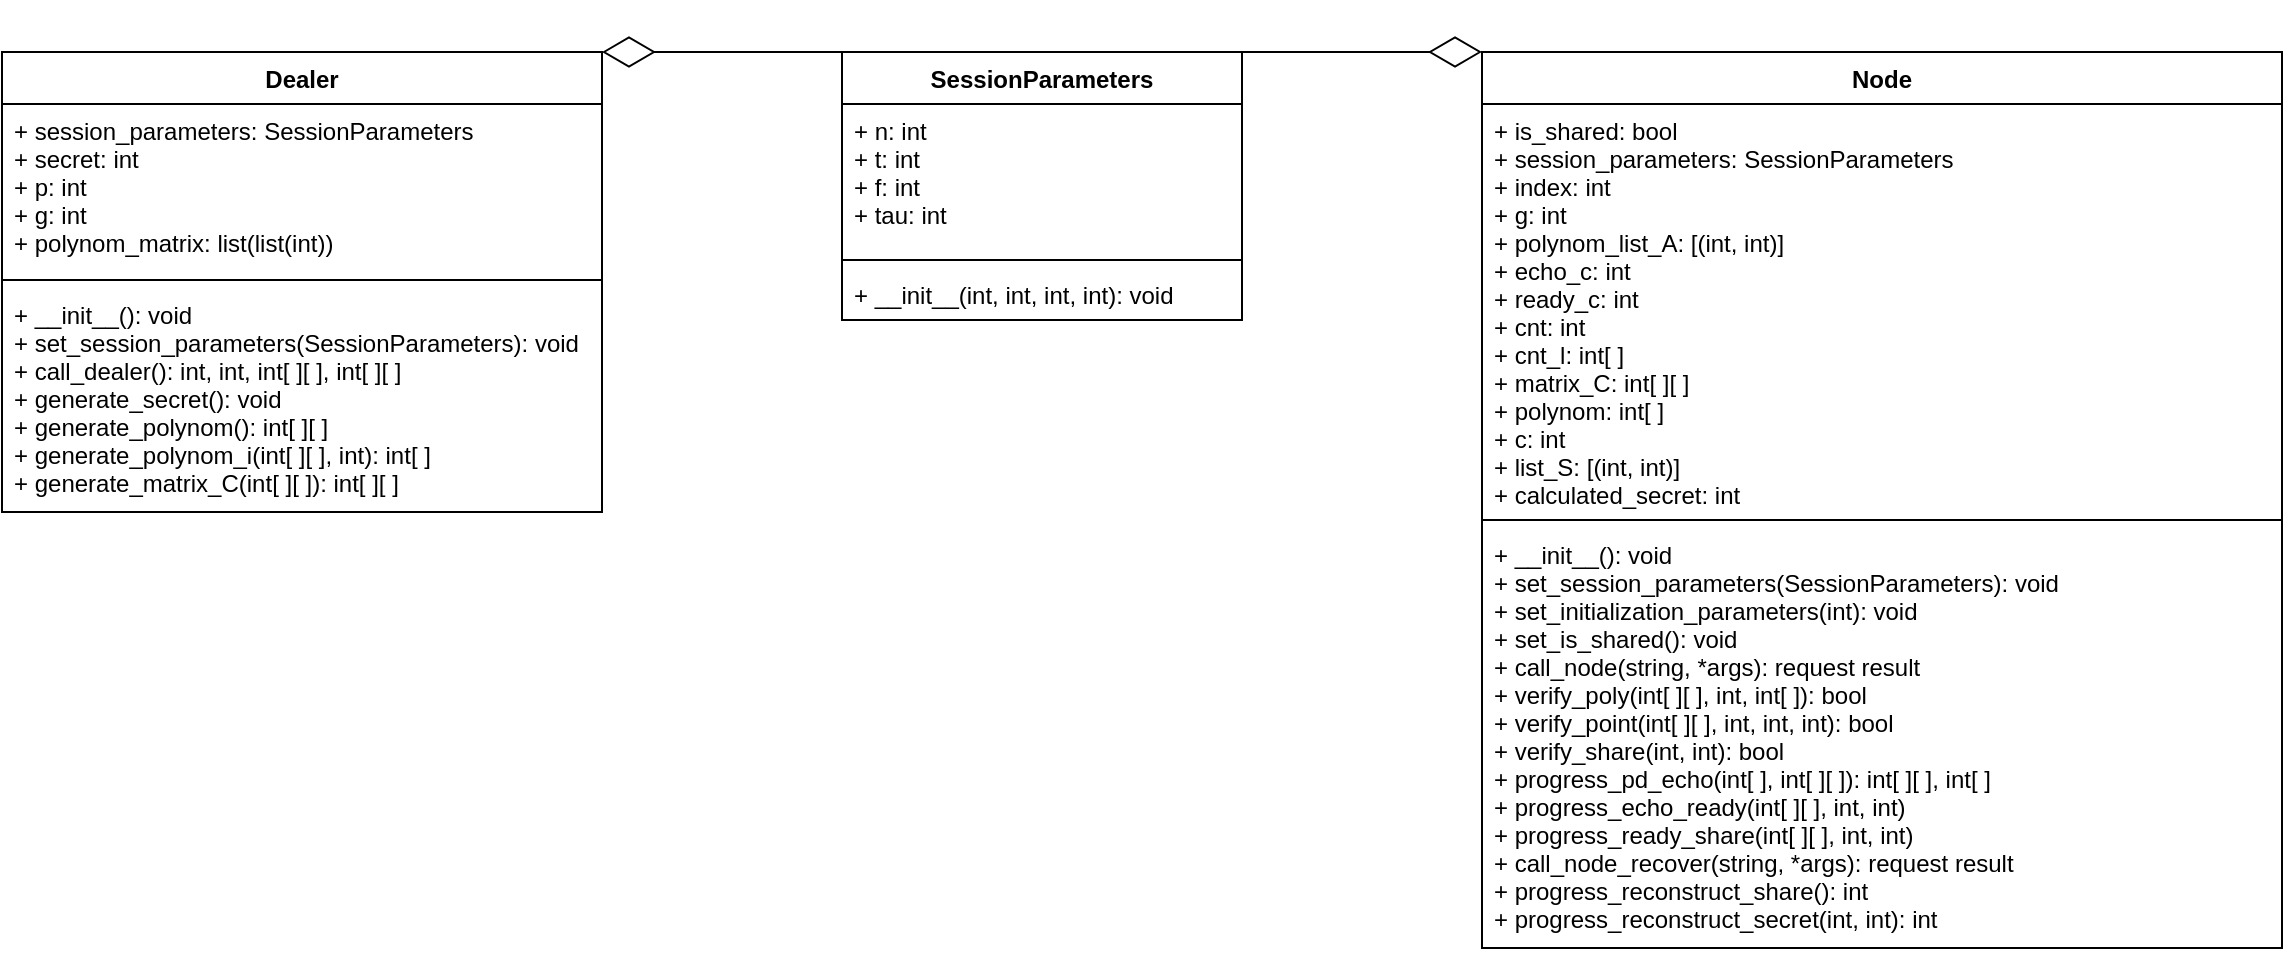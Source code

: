 <mxfile version="14.2.9" type="device"><diagram id="oq_AdYA1cr90L4y_smDF" name="Page-1"><mxGraphModel dx="1678" dy="580" grid="0" gridSize="10" guides="1" tooltips="1" connect="1" arrows="1" fold="1" page="0" pageScale="1" pageWidth="827" pageHeight="1169" math="0" shadow="0"><root><mxCell id="0"/><mxCell id="1" parent="0"/><mxCell id="EDRfsK0vl1KSSNkKjXUm-5" value="Dealer" style="swimlane;fontStyle=1;align=center;verticalAlign=top;childLayout=stackLayout;horizontal=1;startSize=26;horizontalStack=0;resizeParent=1;resizeParentMax=0;resizeLast=0;collapsible=1;marginBottom=0;" vertex="1" parent="1"><mxGeometry x="-100" y="40" width="300" height="230" as="geometry"/></mxCell><mxCell id="EDRfsK0vl1KSSNkKjXUm-6" value="+ session_parameters: SessionParameters&#10;+ secret: int&#10;+ p: int&#10;+ g: int&#10;+ polynom_matrix: list(list(int))" style="text;strokeColor=none;fillColor=none;align=left;verticalAlign=top;spacingLeft=4;spacingRight=4;overflow=hidden;rotatable=0;points=[[0,0.5],[1,0.5]];portConstraint=eastwest;" vertex="1" parent="EDRfsK0vl1KSSNkKjXUm-5"><mxGeometry y="26" width="300" height="84" as="geometry"/></mxCell><mxCell id="EDRfsK0vl1KSSNkKjXUm-7" value="" style="line;strokeWidth=1;fillColor=none;align=left;verticalAlign=middle;spacingTop=-1;spacingLeft=3;spacingRight=3;rotatable=0;labelPosition=right;points=[];portConstraint=eastwest;" vertex="1" parent="EDRfsK0vl1KSSNkKjXUm-5"><mxGeometry y="110" width="300" height="8" as="geometry"/></mxCell><mxCell id="EDRfsK0vl1KSSNkKjXUm-8" value="+ __init__(): void&#10;+ set_session_parameters(SessionParameters): void&#10;+ call_dealer(): int, int, int[ ][ ], int[ ][ ]&#10;+ generate_secret(): void&#10;+ generate_polynom(): int[ ][ ]&#10;+ generate_polynom_i(int[ ][ ], int): int[ ]&#10;+ generate_matrix_C(int[ ][ ]): int[ ][ ]" style="text;strokeColor=none;fillColor=none;align=left;verticalAlign=top;spacingLeft=4;spacingRight=4;overflow=hidden;rotatable=0;points=[[0,0.5],[1,0.5]];portConstraint=eastwest;" vertex="1" parent="EDRfsK0vl1KSSNkKjXUm-5"><mxGeometry y="118" width="300" height="112" as="geometry"/></mxCell><mxCell id="EDRfsK0vl1KSSNkKjXUm-9" value="Node" style="swimlane;fontStyle=1;align=center;verticalAlign=top;childLayout=stackLayout;horizontal=1;startSize=26;horizontalStack=0;resizeParent=1;resizeParentMax=0;resizeLast=0;collapsible=1;marginBottom=0;" vertex="1" parent="1"><mxGeometry x="640" y="40" width="400" height="448" as="geometry"/></mxCell><mxCell id="EDRfsK0vl1KSSNkKjXUm-10" value="+ is_shared: bool&#10;+ session_parameters: SessionParameters&#10;+ index: int&#10;+ g: int&#10;+ polynom_list_A: [(int, int)]&#10;+ echo_c: int&#10;+ ready_c: int&#10;+ cnt: int&#10;+ cnt_l: int[ ]&#10;+ matrix_C: int[ ][ ]&#10;+ polynom: int[ ]&#10;+ c: int&#10;+ list_S: [(int, int)]&#10;+ calculated_secret: int" style="text;strokeColor=none;fillColor=none;align=left;verticalAlign=top;spacingLeft=4;spacingRight=4;overflow=hidden;rotatable=0;points=[[0,0.5],[1,0.5]];portConstraint=eastwest;" vertex="1" parent="EDRfsK0vl1KSSNkKjXUm-9"><mxGeometry y="26" width="400" height="204" as="geometry"/></mxCell><mxCell id="EDRfsK0vl1KSSNkKjXUm-11" value="" style="line;strokeWidth=1;fillColor=none;align=left;verticalAlign=middle;spacingTop=-1;spacingLeft=3;spacingRight=3;rotatable=0;labelPosition=right;points=[];portConstraint=eastwest;" vertex="1" parent="EDRfsK0vl1KSSNkKjXUm-9"><mxGeometry y="230" width="400" height="8" as="geometry"/></mxCell><mxCell id="EDRfsK0vl1KSSNkKjXUm-12" value="+ __init__(): void&#10;+ set_session_parameters(SessionParameters): void&#10;+ set_initialization_parameters(int): void&#10;+ set_is_shared(): void&#10;+ call_node(string, *args): request result&#10;+ verify_poly(int[ ][ ], int, int[ ]): bool&#10;+ verify_point(int[ ][ ], int, int, int): bool&#10;+ verify_share(int, int): bool&#10;+ progress_pd_echo(int[ ], int[ ][ ]): int[ ][ ], int[ ]&#10;+ progress_echo_ready(int[ ][ ], int, int)&#10;+ progress_ready_share(int[ ][ ], int, int)&#10;+ call_node_recover(string, *args): request result&#10;+ progress_reconstruct_share(): int&#10;+ progress_reconstruct_secret(int, int): int&#10;" style="text;strokeColor=none;fillColor=none;align=left;verticalAlign=top;spacingLeft=4;spacingRight=4;overflow=hidden;rotatable=0;points=[[0,0.5],[1,0.5]];portConstraint=eastwest;" vertex="1" parent="EDRfsK0vl1KSSNkKjXUm-9"><mxGeometry y="238" width="400" height="210" as="geometry"/></mxCell><mxCell id="EDRfsK0vl1KSSNkKjXUm-22" value="SessionParameters" style="swimlane;fontStyle=1;align=center;verticalAlign=top;childLayout=stackLayout;horizontal=1;startSize=26;horizontalStack=0;resizeParent=1;resizeParentMax=0;resizeLast=0;collapsible=1;marginBottom=0;" vertex="1" parent="1"><mxGeometry x="320" y="40" width="200" height="134" as="geometry"/></mxCell><mxCell id="EDRfsK0vl1KSSNkKjXUm-23" value="+ n: int&#10;+ t: int&#10;+ f: int&#10;+ tau: int" style="text;strokeColor=none;fillColor=none;align=left;verticalAlign=top;spacingLeft=4;spacingRight=4;overflow=hidden;rotatable=0;points=[[0,0.5],[1,0.5]];portConstraint=eastwest;" vertex="1" parent="EDRfsK0vl1KSSNkKjXUm-22"><mxGeometry y="26" width="200" height="74" as="geometry"/></mxCell><mxCell id="EDRfsK0vl1KSSNkKjXUm-24" value="" style="line;strokeWidth=1;fillColor=none;align=left;verticalAlign=middle;spacingTop=-1;spacingLeft=3;spacingRight=3;rotatable=0;labelPosition=right;points=[];portConstraint=eastwest;" vertex="1" parent="EDRfsK0vl1KSSNkKjXUm-22"><mxGeometry y="100" width="200" height="8" as="geometry"/></mxCell><mxCell id="EDRfsK0vl1KSSNkKjXUm-25" value="+ __init__(int, int, int, int): void" style="text;strokeColor=none;fillColor=none;align=left;verticalAlign=top;spacingLeft=4;spacingRight=4;overflow=hidden;rotatable=0;points=[[0,0.5],[1,0.5]];portConstraint=eastwest;" vertex="1" parent="EDRfsK0vl1KSSNkKjXUm-22"><mxGeometry y="108" width="200" height="26" as="geometry"/></mxCell><mxCell id="EDRfsK0vl1KSSNkKjXUm-27" value="" style="endArrow=diamondThin;endFill=0;endSize=24;html=1;entryX=1;entryY=0;entryDx=0;entryDy=0;exitX=0;exitY=0;exitDx=0;exitDy=0;" edge="1" parent="1" source="EDRfsK0vl1KSSNkKjXUm-22" target="EDRfsK0vl1KSSNkKjXUm-5"><mxGeometry width="160" relative="1" as="geometry"><mxPoint x="650" y="-30" as="sourcePoint"/><mxPoint x="810" y="-30" as="targetPoint"/></mxGeometry></mxCell><mxCell id="EDRfsK0vl1KSSNkKjXUm-28" value="" style="endArrow=diamondThin;endFill=0;endSize=24;html=1;exitX=1;exitY=0;exitDx=0;exitDy=0;entryX=0;entryY=0;entryDx=0;entryDy=0;" edge="1" parent="1" source="EDRfsK0vl1KSSNkKjXUm-22" target="EDRfsK0vl1KSSNkKjXUm-9"><mxGeometry width="160" relative="1" as="geometry"><mxPoint x="530" y="10" as="sourcePoint"/><mxPoint x="690" y="10" as="targetPoint"/></mxGeometry></mxCell></root></mxGraphModel></diagram></mxfile>